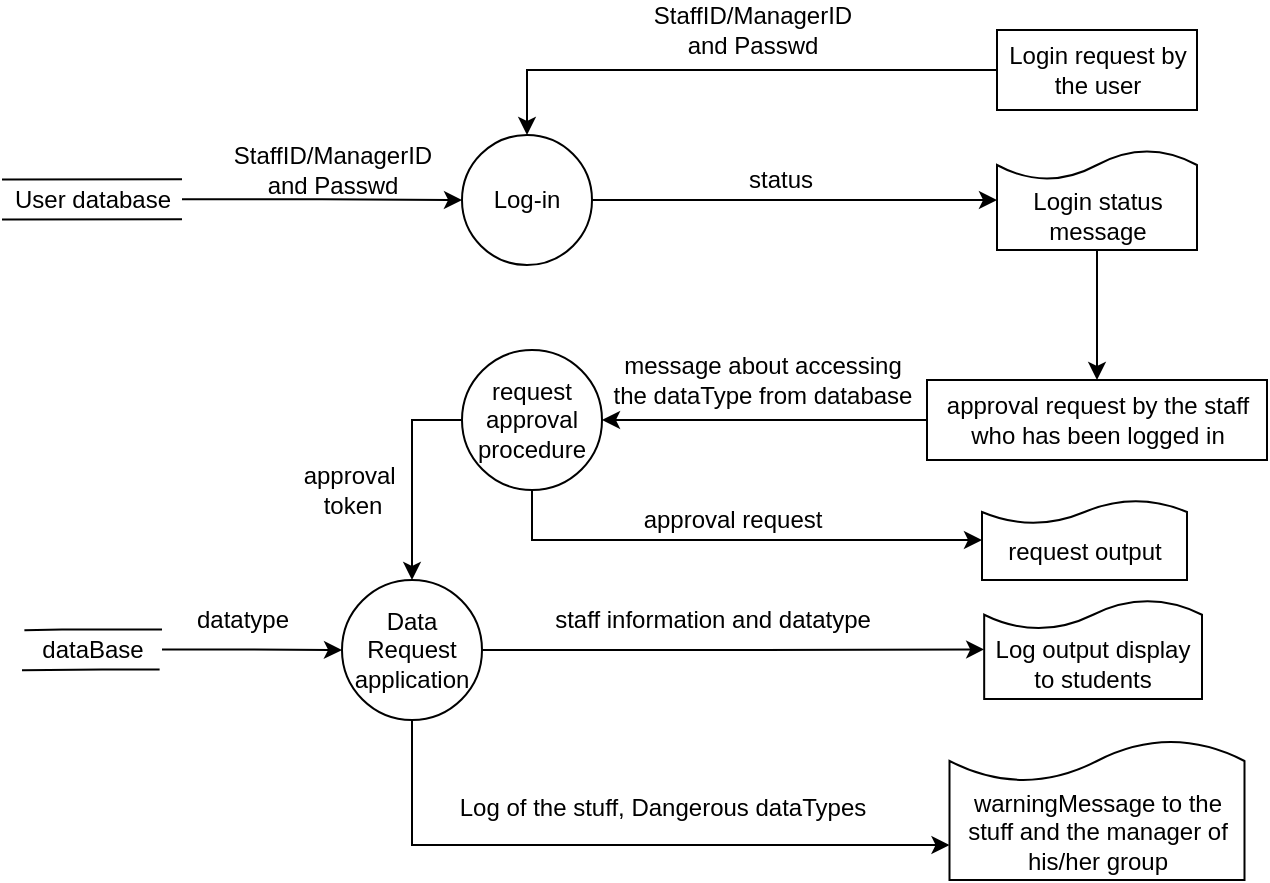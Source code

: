 <mxfile version="16.4.6" type="github">
  <diagram id="vppQzGNSH-4t_KWCzN--" name="Page-1">
    <mxGraphModel dx="901" dy="399" grid="1" gridSize="10" guides="1" tooltips="1" connect="1" arrows="1" fold="1" page="1" pageScale="1" pageWidth="827" pageHeight="1169" math="0" shadow="0">
      <root>
        <mxCell id="0" />
        <mxCell id="1" parent="0" />
        <mxCell id="1EImdAmeF1MEAmPHzXIi-28" style="edgeStyle=orthogonalEdgeStyle;rounded=0;orthogonalLoop=1;jettySize=auto;html=1;exitX=0;exitY=0.5;exitDx=0;exitDy=0;fontFamily=Helvetica;fontSize=12;entryX=0.5;entryY=0;entryDx=0;entryDy=0;" parent="1" source="1EImdAmeF1MEAmPHzXIi-26" target="1EImdAmeF1MEAmPHzXIi-27" edge="1">
          <mxGeometry relative="1" as="geometry">
            <mxPoint x="380" y="230" as="targetPoint" />
            <Array as="points">
              <mxPoint x="313" y="205" />
            </Array>
          </mxGeometry>
        </mxCell>
        <mxCell id="1EImdAmeF1MEAmPHzXIi-26" value="Login request by the user" style="rounded=0;whiteSpace=wrap;html=1;fontFamily=Helvetica;fontSize=12;" parent="1" vertex="1">
          <mxGeometry x="547.5" y="185" width="100" height="40" as="geometry" />
        </mxCell>
        <mxCell id="1EImdAmeF1MEAmPHzXIi-35" style="edgeStyle=orthogonalEdgeStyle;rounded=0;orthogonalLoop=1;jettySize=auto;html=1;exitX=1;exitY=0.5;exitDx=0;exitDy=0;fontFamily=Helvetica;fontSize=12;entryX=1;entryY=0.5;entryDx=0;entryDy=0;" parent="1" source="1EImdAmeF1MEAmPHzXIi-27" target="1EImdAmeF1MEAmPHzXIi-36" edge="1">
          <mxGeometry relative="1" as="geometry">
            <mxPoint x="430" y="270" as="targetPoint" />
          </mxGeometry>
        </mxCell>
        <mxCell id="1EImdAmeF1MEAmPHzXIi-27" value="Log-in" style="ellipse;whiteSpace=wrap;html=1;aspect=fixed;fontFamily=Helvetica;fontSize=12;" parent="1" vertex="1">
          <mxGeometry x="280" y="237.5" width="65" height="65" as="geometry" />
        </mxCell>
        <mxCell id="1EImdAmeF1MEAmPHzXIi-29" value="StaffID/ManagerID &lt;br&gt;and Passwd" style="text;html=1;align=center;verticalAlign=middle;resizable=0;points=[];autosize=1;strokeColor=none;fillColor=none;fontSize=12;fontFamily=Helvetica;" parent="1" vertex="1">
          <mxGeometry x="370" y="170" width="110" height="30" as="geometry" />
        </mxCell>
        <mxCell id="1EImdAmeF1MEAmPHzXIi-30" value="" style="endArrow=none;html=1;rounded=0;fontFamily=Helvetica;fontSize=12;" parent="1" edge="1">
          <mxGeometry width="50" height="50" relative="1" as="geometry">
            <mxPoint x="50" y="259.8" as="sourcePoint" />
            <mxPoint x="140" y="259.6" as="targetPoint" />
          </mxGeometry>
        </mxCell>
        <mxCell id="1EImdAmeF1MEAmPHzXIi-33" style="edgeStyle=orthogonalEdgeStyle;rounded=0;orthogonalLoop=1;jettySize=auto;html=1;entryX=0;entryY=0.5;entryDx=0;entryDy=0;fontFamily=Helvetica;fontSize=12;" parent="1" source="1EImdAmeF1MEAmPHzXIi-31" target="1EImdAmeF1MEAmPHzXIi-27" edge="1">
          <mxGeometry relative="1" as="geometry" />
        </mxCell>
        <mxCell id="1EImdAmeF1MEAmPHzXIi-31" value="User database" style="text;html=1;align=center;verticalAlign=middle;resizable=0;points=[];autosize=1;strokeColor=none;fillColor=none;fontSize=12;fontFamily=Helvetica;" parent="1" vertex="1">
          <mxGeometry x="50" y="259.6" width="90" height="20" as="geometry" />
        </mxCell>
        <mxCell id="1EImdAmeF1MEAmPHzXIi-32" value="" style="endArrow=none;html=1;rounded=0;fontFamily=Helvetica;fontSize=12;" parent="1" edge="1">
          <mxGeometry width="50" height="50" relative="1" as="geometry">
            <mxPoint x="50" y="279.8" as="sourcePoint" />
            <mxPoint x="140" y="279.6" as="targetPoint" />
          </mxGeometry>
        </mxCell>
        <mxCell id="1EImdAmeF1MEAmPHzXIi-34" value="StaffID/ManagerID &lt;br&gt;and Passwd" style="text;html=1;align=center;verticalAlign=middle;resizable=0;points=[];autosize=1;strokeColor=none;fillColor=none;fontSize=12;fontFamily=Helvetica;" parent="1" vertex="1">
          <mxGeometry x="160" y="240" width="110" height="30" as="geometry" />
        </mxCell>
        <mxCell id="J0Peu7J2mCidRUxQJSEd-2" style="edgeStyle=orthogonalEdgeStyle;rounded=0;orthogonalLoop=1;jettySize=auto;html=1;exitX=0.5;exitY=0;exitDx=0;exitDy=0;entryX=0.5;entryY=0;entryDx=0;entryDy=0;" parent="1" source="1EImdAmeF1MEAmPHzXIi-36" target="J0Peu7J2mCidRUxQJSEd-1" edge="1">
          <mxGeometry relative="1" as="geometry" />
        </mxCell>
        <mxCell id="1EImdAmeF1MEAmPHzXIi-36" value="Login status message" style="shape=document;whiteSpace=wrap;html=1;boundedLbl=1;fontFamily=Helvetica;fontSize=12;direction=west;" parent="1" vertex="1">
          <mxGeometry x="547.5" y="245" width="100" height="50" as="geometry" />
        </mxCell>
        <mxCell id="1EImdAmeF1MEAmPHzXIi-37" value="status" style="text;html=1;align=center;verticalAlign=middle;resizable=0;points=[];autosize=1;strokeColor=none;fillColor=none;fontSize=12;fontFamily=Helvetica;" parent="1" vertex="1">
          <mxGeometry x="414" y="250" width="50" height="20" as="geometry" />
        </mxCell>
        <mxCell id="ve-j7cxEB4o2DYN-b8DP-3" style="edgeStyle=orthogonalEdgeStyle;rounded=0;orthogonalLoop=1;jettySize=auto;html=1;entryX=1;entryY=0.5;entryDx=0;entryDy=0;" edge="1" parent="1" source="J0Peu7J2mCidRUxQJSEd-1" target="ve-j7cxEB4o2DYN-b8DP-2">
          <mxGeometry relative="1" as="geometry" />
        </mxCell>
        <mxCell id="J0Peu7J2mCidRUxQJSEd-1" value="approval request by the staff who has been logged in" style="rounded=0;whiteSpace=wrap;html=1;" parent="1" vertex="1">
          <mxGeometry x="512.5" y="360" width="170" height="40" as="geometry" />
        </mxCell>
        <mxCell id="ve-j7cxEB4o2DYN-b8DP-6" style="edgeStyle=orthogonalEdgeStyle;rounded=0;orthogonalLoop=1;jettySize=auto;html=1;exitX=0.5;exitY=1;exitDx=0;exitDy=0;entryX=1;entryY=0.5;entryDx=0;entryDy=0;" edge="1" parent="1" source="ve-j7cxEB4o2DYN-b8DP-2" target="ve-j7cxEB4o2DYN-b8DP-5">
          <mxGeometry relative="1" as="geometry" />
        </mxCell>
        <mxCell id="ve-j7cxEB4o2DYN-b8DP-13" style="edgeStyle=orthogonalEdgeStyle;rounded=0;orthogonalLoop=1;jettySize=auto;html=1;exitX=0;exitY=0.5;exitDx=0;exitDy=0;entryX=0.5;entryY=0;entryDx=0;entryDy=0;" edge="1" parent="1" source="ve-j7cxEB4o2DYN-b8DP-2" target="ve-j7cxEB4o2DYN-b8DP-10">
          <mxGeometry relative="1" as="geometry" />
        </mxCell>
        <mxCell id="ve-j7cxEB4o2DYN-b8DP-2" value="request approval procedure" style="ellipse;whiteSpace=wrap;html=1;aspect=fixed;" vertex="1" parent="1">
          <mxGeometry x="280" y="345" width="70" height="70" as="geometry" />
        </mxCell>
        <mxCell id="ve-j7cxEB4o2DYN-b8DP-5" value="request output" style="shape=document;whiteSpace=wrap;html=1;boundedLbl=1;direction=west;" vertex="1" parent="1">
          <mxGeometry x="540" y="420" width="102.5" height="40" as="geometry" />
        </mxCell>
        <mxCell id="ve-j7cxEB4o2DYN-b8DP-8" value="approval request" style="text;html=1;align=center;verticalAlign=middle;resizable=0;points=[];autosize=1;strokeColor=none;fillColor=none;" vertex="1" parent="1">
          <mxGeometry x="360" y="420" width="110" height="20" as="geometry" />
        </mxCell>
        <mxCell id="ve-j7cxEB4o2DYN-b8DP-7" value="message about accessing &lt;br&gt;the dataType from database" style="text;html=1;align=center;verticalAlign=middle;resizable=0;points=[];autosize=1;strokeColor=none;fillColor=none;" vertex="1" parent="1">
          <mxGeometry x="350" y="345" width="160" height="30" as="geometry" />
        </mxCell>
        <mxCell id="ve-j7cxEB4o2DYN-b8DP-21" style="edgeStyle=orthogonalEdgeStyle;rounded=0;orthogonalLoop=1;jettySize=auto;html=1;entryX=1;entryY=0.5;entryDx=0;entryDy=0;" edge="1" parent="1" source="ve-j7cxEB4o2DYN-b8DP-10" target="ve-j7cxEB4o2DYN-b8DP-20">
          <mxGeometry relative="1" as="geometry" />
        </mxCell>
        <mxCell id="ve-j7cxEB4o2DYN-b8DP-26" style="edgeStyle=orthogonalEdgeStyle;rounded=0;orthogonalLoop=1;jettySize=auto;html=1;exitX=0.5;exitY=1;exitDx=0;exitDy=0;entryX=1;entryY=0.25;entryDx=0;entryDy=0;" edge="1" parent="1" source="ve-j7cxEB4o2DYN-b8DP-10" target="ve-j7cxEB4o2DYN-b8DP-25">
          <mxGeometry relative="1" as="geometry" />
        </mxCell>
        <mxCell id="ve-j7cxEB4o2DYN-b8DP-10" value="Data Request &lt;br&gt;application" style="ellipse;whiteSpace=wrap;html=1;aspect=fixed;" vertex="1" parent="1">
          <mxGeometry x="220" y="460" width="70" height="70" as="geometry" />
        </mxCell>
        <mxCell id="ve-j7cxEB4o2DYN-b8DP-12" value="approval&amp;nbsp;&lt;br&gt;token" style="text;html=1;align=center;verticalAlign=middle;resizable=0;points=[];autosize=1;strokeColor=none;fillColor=none;" vertex="1" parent="1">
          <mxGeometry x="190" y="400" width="70" height="30" as="geometry" />
        </mxCell>
        <mxCell id="ve-j7cxEB4o2DYN-b8DP-17" style="edgeStyle=orthogonalEdgeStyle;rounded=0;orthogonalLoop=1;jettySize=auto;html=1;entryX=0;entryY=0.5;entryDx=0;entryDy=0;" edge="1" parent="1" source="ve-j7cxEB4o2DYN-b8DP-15" target="ve-j7cxEB4o2DYN-b8DP-10">
          <mxGeometry relative="1" as="geometry" />
        </mxCell>
        <mxCell id="ve-j7cxEB4o2DYN-b8DP-15" value="dataBase" style="text;html=1;align=center;verticalAlign=middle;resizable=0;points=[];autosize=1;strokeColor=none;fillColor=none;fontSize=12;fontFamily=Helvetica;" vertex="1" parent="1">
          <mxGeometry x="60" y="484.71" width="70" height="20" as="geometry" />
        </mxCell>
        <mxCell id="ve-j7cxEB4o2DYN-b8DP-16" value="" style="endArrow=none;html=1;rounded=0;fontFamily=Helvetica;fontSize=12;exitX=0.017;exitY=0.023;exitDx=0;exitDy=0;exitPerimeter=0;" edge="1" parent="1" source="ve-j7cxEB4o2DYN-b8DP-15">
          <mxGeometry width="50" height="50" relative="1" as="geometry">
            <mxPoint x="70" y="484.71" as="sourcePoint" />
            <mxPoint x="130" y="484.71" as="targetPoint" />
            <Array as="points">
              <mxPoint x="80" y="484.71" />
              <mxPoint x="100" y="484.71" />
            </Array>
          </mxGeometry>
        </mxCell>
        <mxCell id="ve-j7cxEB4o2DYN-b8DP-18" value="" style="endArrow=none;html=1;rounded=0;fontFamily=Helvetica;fontSize=12;exitX=0.017;exitY=0.023;exitDx=0;exitDy=0;exitPerimeter=0;" edge="1" parent="1">
          <mxGeometry width="50" height="50" relative="1" as="geometry">
            <mxPoint x="60.0" y="505.17" as="sourcePoint" />
            <mxPoint x="128.81" y="504.71" as="targetPoint" />
            <Array as="points">
              <mxPoint x="100" y="504.71" />
            </Array>
          </mxGeometry>
        </mxCell>
        <mxCell id="ve-j7cxEB4o2DYN-b8DP-19" value="datatype" style="text;html=1;align=center;verticalAlign=middle;resizable=0;points=[];autosize=1;strokeColor=none;fillColor=none;" vertex="1" parent="1">
          <mxGeometry x="140" y="470" width="60" height="20" as="geometry" />
        </mxCell>
        <mxCell id="ve-j7cxEB4o2DYN-b8DP-20" value="Log output display to students" style="shape=document;whiteSpace=wrap;html=1;boundedLbl=1;direction=west;" vertex="1" parent="1">
          <mxGeometry x="541.09" y="469.93" width="108.91" height="49.56" as="geometry" />
        </mxCell>
        <mxCell id="ve-j7cxEB4o2DYN-b8DP-22" value="staff information and datatype" style="text;html=1;align=center;verticalAlign=middle;resizable=0;points=[];autosize=1;strokeColor=none;fillColor=none;" vertex="1" parent="1">
          <mxGeometry x="320" y="469.93" width="170" height="20" as="geometry" />
        </mxCell>
        <mxCell id="ve-j7cxEB4o2DYN-b8DP-24" value="Log of the stuff, Dangerous dataTypes" style="text;html=1;align=center;verticalAlign=middle;resizable=0;points=[];autosize=1;strokeColor=none;fillColor=none;" vertex="1" parent="1">
          <mxGeometry x="270" y="564" width="220" height="20" as="geometry" />
        </mxCell>
        <mxCell id="ve-j7cxEB4o2DYN-b8DP-25" value="warningMessage to the stuff and the manager of his/her group" style="shape=document;whiteSpace=wrap;html=1;boundedLbl=1;direction=west;" vertex="1" parent="1">
          <mxGeometry x="523.75" y="540" width="147.5" height="70" as="geometry" />
        </mxCell>
      </root>
    </mxGraphModel>
  </diagram>
</mxfile>
